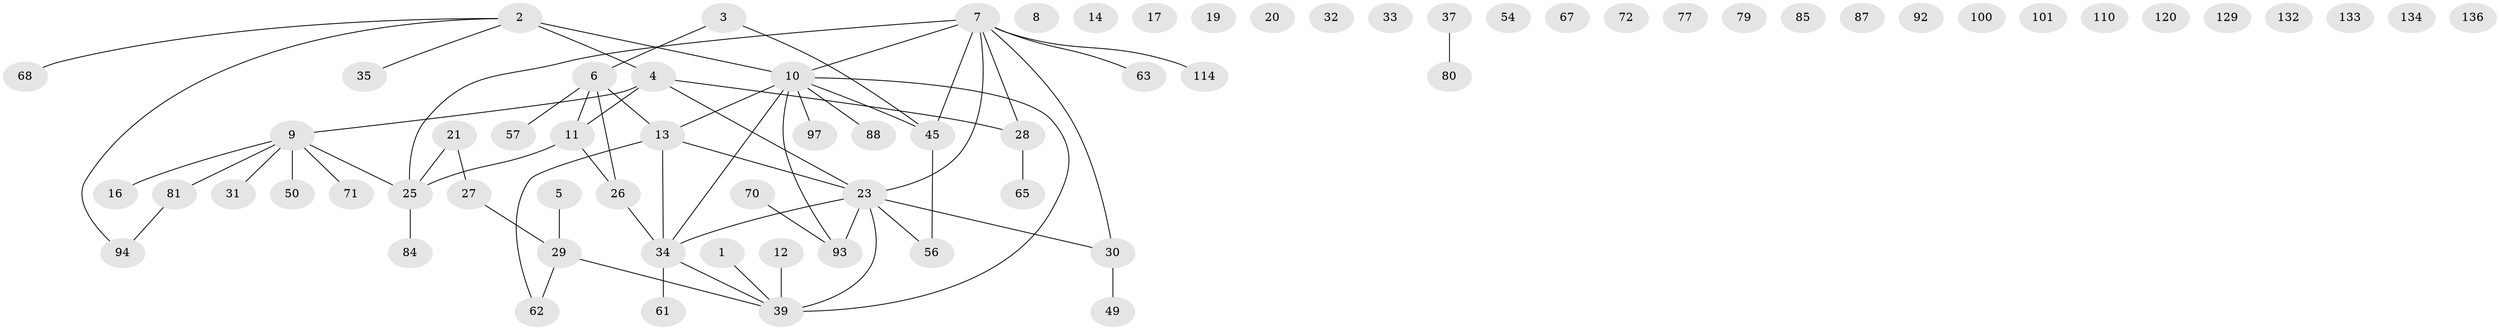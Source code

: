 // original degree distribution, {2: 0.29285714285714287, 4: 0.07857142857142857, 5: 0.03571428571428571, 0: 0.15, 3: 0.15, 6: 0.03571428571428571, 1: 0.2571428571428571}
// Generated by graph-tools (version 1.1) at 2025/13/03/09/25 04:13:14]
// undirected, 70 vertices, 64 edges
graph export_dot {
graph [start="1"]
  node [color=gray90,style=filled];
  1 [super="+43"];
  2 [super="+125+18"];
  3 [super="+112"];
  4 [super="+137+41+78"];
  5 [super="+24"];
  6 [super="+103+124"];
  7 [super="+38"];
  8;
  9 [super="+75"];
  10 [super="+22+42+60"];
  11 [super="+15+36"];
  12;
  13 [super="+74+91+44+53"];
  14;
  16;
  17 [super="+64"];
  19;
  20 [super="+40"];
  21;
  23 [super="+98+46"];
  25;
  26 [super="+52"];
  27 [super="+90"];
  28;
  29 [super="+96"];
  30 [super="+51+105"];
  31;
  32;
  33 [super="+109+59"];
  34 [super="+117+118"];
  35 [super="+128"];
  37 [super="+111+47"];
  39 [super="+66+89"];
  45 [super="+122+73+58"];
  49 [super="+130"];
  50;
  54;
  56;
  57;
  61;
  62;
  63;
  65 [super="+121"];
  67;
  68;
  70;
  71;
  72;
  77;
  79;
  80;
  81 [super="+82"];
  84;
  85;
  87;
  88;
  92;
  93;
  94;
  97;
  100;
  101;
  110;
  114 [super="+138"];
  120;
  129;
  132;
  133;
  134;
  136;
  1 -- 39;
  2 -- 68;
  2 -- 94;
  2 -- 35;
  2 -- 4;
  2 -- 10 [weight=2];
  3 -- 6;
  3 -- 45;
  4 -- 28;
  4 -- 9;
  4 -- 11;
  4 -- 23;
  5 -- 29;
  6 -- 57;
  6 -- 11;
  6 -- 26;
  6 -- 13;
  7 -- 25 [weight=2];
  7 -- 114;
  7 -- 23;
  7 -- 28;
  7 -- 30;
  7 -- 63;
  7 -- 10;
  7 -- 45;
  9 -- 25;
  9 -- 16;
  9 -- 81;
  9 -- 50;
  9 -- 71;
  9 -- 31;
  10 -- 97;
  10 -- 34;
  10 -- 88;
  10 -- 39;
  10 -- 13;
  10 -- 93;
  10 -- 45;
  11 -- 25;
  11 -- 26;
  12 -- 39 [weight=2];
  13 -- 62;
  13 -- 34 [weight=2];
  13 -- 23;
  21 -- 25;
  21 -- 27;
  23 -- 56;
  23 -- 34;
  23 -- 30;
  23 -- 93;
  23 -- 39;
  25 -- 84;
  26 -- 34;
  27 -- 29;
  28 -- 65;
  29 -- 62;
  29 -- 39;
  30 -- 49;
  34 -- 39;
  34 -- 61;
  37 -- 80;
  45 -- 56;
  70 -- 93;
  81 -- 94;
}
